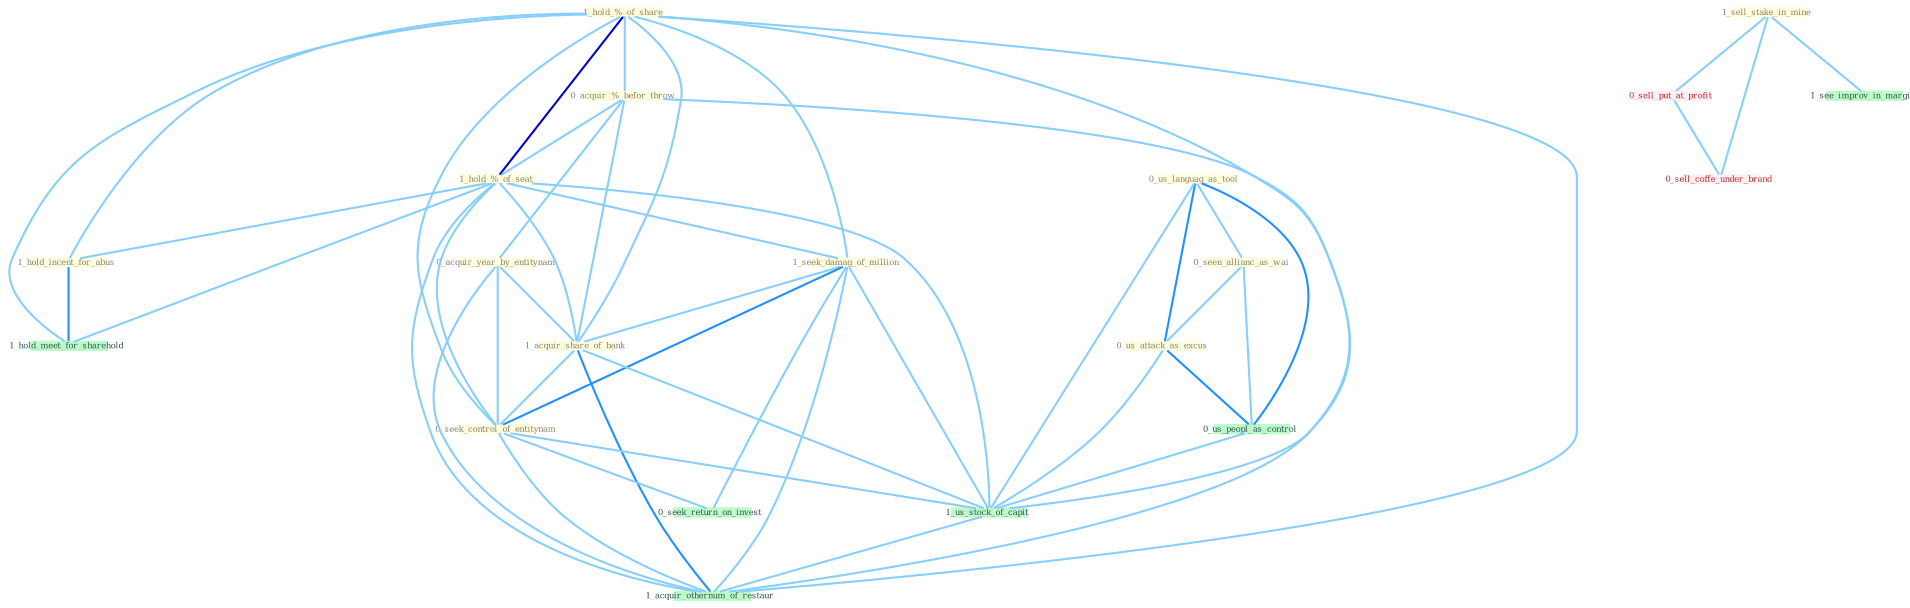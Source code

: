 Graph G{ 
    node
    [shape=polygon,style=filled,width=.5,height=.06,color="#BDFCC9",fixedsize=true,fontsize=4,
    fontcolor="#2f4f4f"];
    {node
    [color="#ffffe0", fontcolor="#8b7d6b"] "1_hold_%_of_share " "1_sell_stake_in_mine " "0_acquir_%_befor_throw " "0_us_languag_as_tool " "0_seen_allianc_as_wai " "1_hold_%_of_seat " "0_us_attack_as_excus " "0_acquir_year_by_entitynam " "1_hold_incent_for_abus " "1_seek_damag_of_million " "1_acquir_share_of_bank " "0_seek_control_of_entitynam "}
{node [color="#fff0f5", fontcolor="#b22222"] "0_sell_put_at_profit " "0_sell_coffe_under_brand "}
edge [color="#B0E2FF"];

	"1_hold_%_of_share " -- "0_acquir_%_befor_throw " [w="1", color="#87cefa" ];
	"1_hold_%_of_share " -- "1_hold_%_of_seat " [w="3", color="#0000cd" , len=0.6];
	"1_hold_%_of_share " -- "1_hold_incent_for_abus " [w="1", color="#87cefa" ];
	"1_hold_%_of_share " -- "1_seek_damag_of_million " [w="1", color="#87cefa" ];
	"1_hold_%_of_share " -- "1_acquir_share_of_bank " [w="1", color="#87cefa" ];
	"1_hold_%_of_share " -- "0_seek_control_of_entitynam " [w="1", color="#87cefa" ];
	"1_hold_%_of_share " -- "1_us_stock_of_capit " [w="1", color="#87cefa" ];
	"1_hold_%_of_share " -- "1_hold_meet_for_sharehold " [w="1", color="#87cefa" ];
	"1_hold_%_of_share " -- "1_acquir_othernum_of_restaur " [w="1", color="#87cefa" ];
	"1_sell_stake_in_mine " -- "0_sell_put_at_profit " [w="1", color="#87cefa" ];
	"1_sell_stake_in_mine " -- "1_see_improv_in_margin " [w="1", color="#87cefa" ];
	"1_sell_stake_in_mine " -- "0_sell_coffe_under_brand " [w="1", color="#87cefa" ];
	"0_acquir_%_befor_throw " -- "1_hold_%_of_seat " [w="1", color="#87cefa" ];
	"0_acquir_%_befor_throw " -- "0_acquir_year_by_entitynam " [w="1", color="#87cefa" ];
	"0_acquir_%_befor_throw " -- "1_acquir_share_of_bank " [w="1", color="#87cefa" ];
	"0_acquir_%_befor_throw " -- "1_acquir_othernum_of_restaur " [w="1", color="#87cefa" ];
	"0_us_languag_as_tool " -- "0_seen_allianc_as_wai " [w="1", color="#87cefa" ];
	"0_us_languag_as_tool " -- "0_us_attack_as_excus " [w="2", color="#1e90ff" , len=0.8];
	"0_us_languag_as_tool " -- "0_us_peopl_as_control " [w="2", color="#1e90ff" , len=0.8];
	"0_us_languag_as_tool " -- "1_us_stock_of_capit " [w="1", color="#87cefa" ];
	"0_seen_allianc_as_wai " -- "0_us_attack_as_excus " [w="1", color="#87cefa" ];
	"0_seen_allianc_as_wai " -- "0_us_peopl_as_control " [w="1", color="#87cefa" ];
	"1_hold_%_of_seat " -- "1_hold_incent_for_abus " [w="1", color="#87cefa" ];
	"1_hold_%_of_seat " -- "1_seek_damag_of_million " [w="1", color="#87cefa" ];
	"1_hold_%_of_seat " -- "1_acquir_share_of_bank " [w="1", color="#87cefa" ];
	"1_hold_%_of_seat " -- "0_seek_control_of_entitynam " [w="1", color="#87cefa" ];
	"1_hold_%_of_seat " -- "1_us_stock_of_capit " [w="1", color="#87cefa" ];
	"1_hold_%_of_seat " -- "1_hold_meet_for_sharehold " [w="1", color="#87cefa" ];
	"1_hold_%_of_seat " -- "1_acquir_othernum_of_restaur " [w="1", color="#87cefa" ];
	"0_us_attack_as_excus " -- "0_us_peopl_as_control " [w="2", color="#1e90ff" , len=0.8];
	"0_us_attack_as_excus " -- "1_us_stock_of_capit " [w="1", color="#87cefa" ];
	"0_acquir_year_by_entitynam " -- "1_acquir_share_of_bank " [w="1", color="#87cefa" ];
	"0_acquir_year_by_entitynam " -- "0_seek_control_of_entitynam " [w="1", color="#87cefa" ];
	"0_acquir_year_by_entitynam " -- "1_acquir_othernum_of_restaur " [w="1", color="#87cefa" ];
	"1_hold_incent_for_abus " -- "1_hold_meet_for_sharehold " [w="2", color="#1e90ff" , len=0.8];
	"1_seek_damag_of_million " -- "1_acquir_share_of_bank " [w="1", color="#87cefa" ];
	"1_seek_damag_of_million " -- "0_seek_control_of_entitynam " [w="2", color="#1e90ff" , len=0.8];
	"1_seek_damag_of_million " -- "0_seek_return_on_invest " [w="1", color="#87cefa" ];
	"1_seek_damag_of_million " -- "1_us_stock_of_capit " [w="1", color="#87cefa" ];
	"1_seek_damag_of_million " -- "1_acquir_othernum_of_restaur " [w="1", color="#87cefa" ];
	"1_acquir_share_of_bank " -- "0_seek_control_of_entitynam " [w="1", color="#87cefa" ];
	"1_acquir_share_of_bank " -- "1_us_stock_of_capit " [w="1", color="#87cefa" ];
	"1_acquir_share_of_bank " -- "1_acquir_othernum_of_restaur " [w="2", color="#1e90ff" , len=0.8];
	"0_seek_control_of_entitynam " -- "0_seek_return_on_invest " [w="1", color="#87cefa" ];
	"0_seek_control_of_entitynam " -- "1_us_stock_of_capit " [w="1", color="#87cefa" ];
	"0_seek_control_of_entitynam " -- "1_acquir_othernum_of_restaur " [w="1", color="#87cefa" ];
	"0_us_peopl_as_control " -- "1_us_stock_of_capit " [w="1", color="#87cefa" ];
	"0_sell_put_at_profit " -- "0_sell_coffe_under_brand " [w="1", color="#87cefa" ];
	"1_us_stock_of_capit " -- "1_acquir_othernum_of_restaur " [w="1", color="#87cefa" ];
}